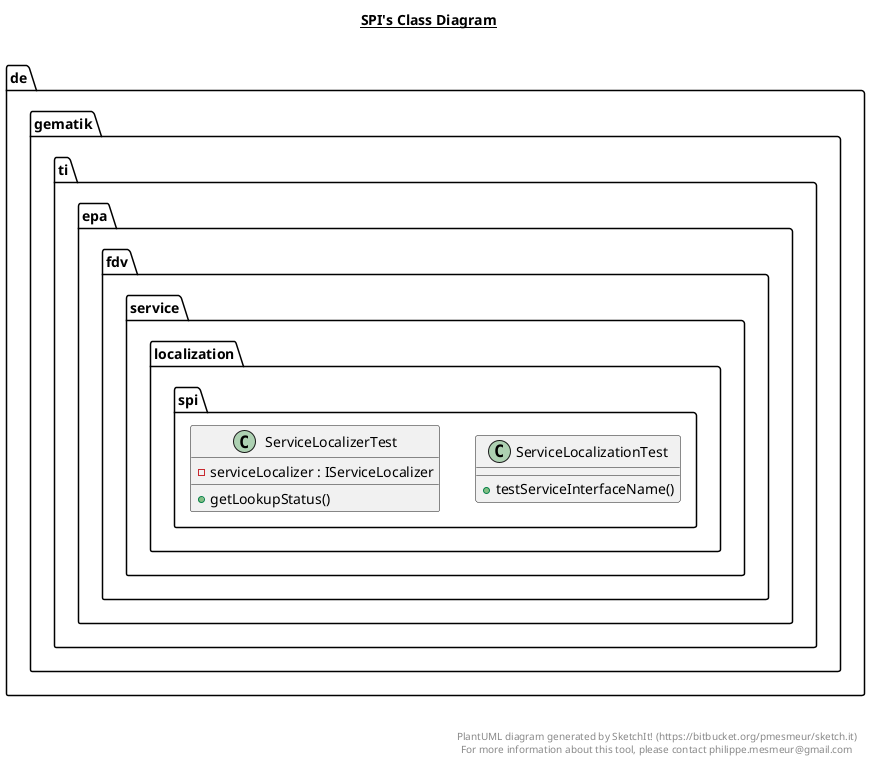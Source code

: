 @startuml

title __SPI's Class Diagram__\n

  namespace de.gematik.ti.epa.fdv.service.localization.spi {
    class de.gematik.ti.epa.fdv.service.localization.spi.ServiceLocalizationTest {
        + testServiceInterfaceName()
    }
  }
  

  namespace de.gematik.ti.epa.fdv.service.localization.spi {
    class de.gematik.ti.epa.fdv.service.localization.spi.ServiceLocalizerTest {
        - serviceLocalizer : IServiceLocalizer
        + getLookupStatus()
    }
  }
  



right footer


PlantUML diagram generated by SketchIt! (https://bitbucket.org/pmesmeur/sketch.it)
For more information about this tool, please contact philippe.mesmeur@gmail.com
endfooter

@enduml
